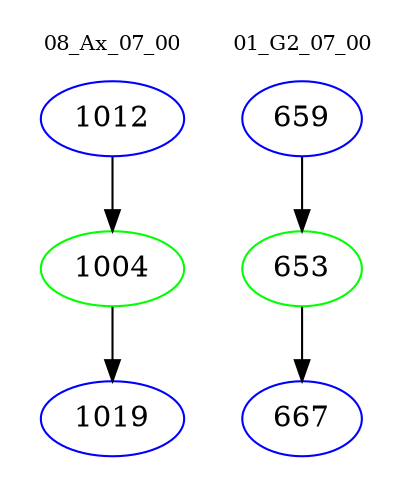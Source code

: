digraph{
subgraph cluster_0 {
color = white
label = "08_Ax_07_00";
fontsize=10;
T0_1012 [label="1012", color="blue"]
T0_1012 -> T0_1004 [color="black"]
T0_1004 [label="1004", color="green"]
T0_1004 -> T0_1019 [color="black"]
T0_1019 [label="1019", color="blue"]
}
subgraph cluster_1 {
color = white
label = "01_G2_07_00";
fontsize=10;
T1_659 [label="659", color="blue"]
T1_659 -> T1_653 [color="black"]
T1_653 [label="653", color="green"]
T1_653 -> T1_667 [color="black"]
T1_667 [label="667", color="blue"]
}
}
